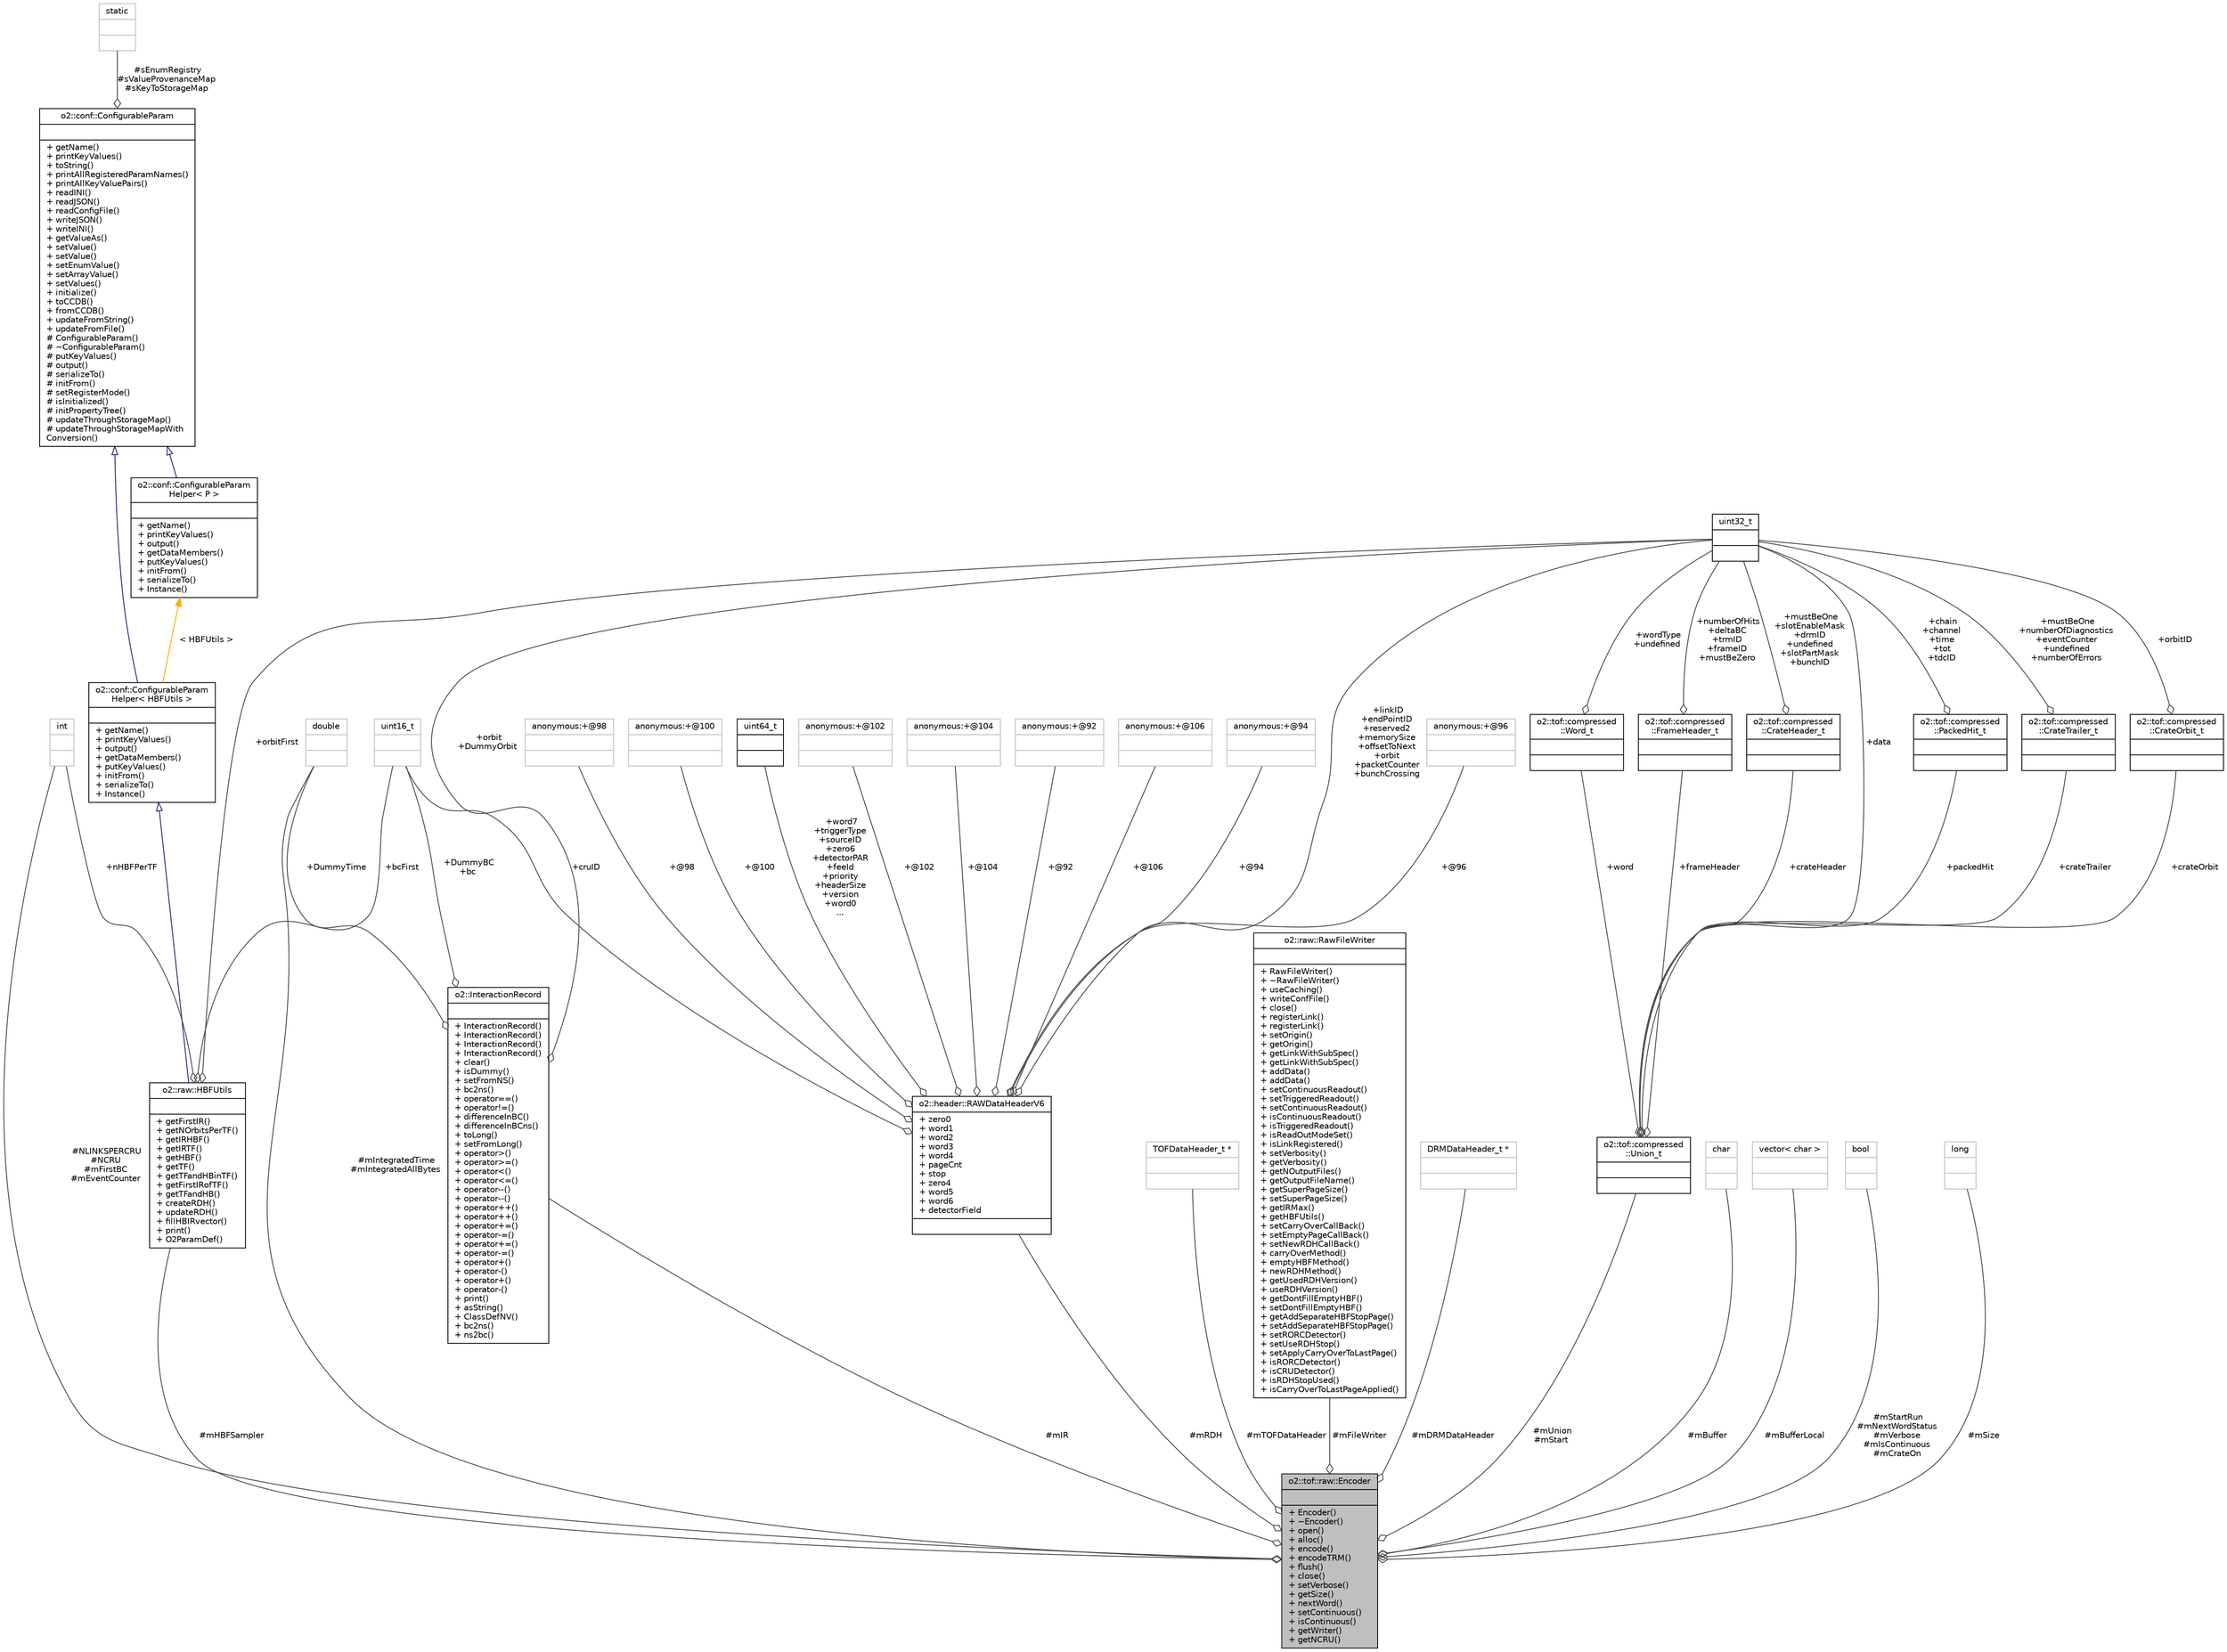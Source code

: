 digraph "o2::tof::raw::Encoder"
{
 // INTERACTIVE_SVG=YES
  bgcolor="transparent";
  edge [fontname="Helvetica",fontsize="10",labelfontname="Helvetica",labelfontsize="10"];
  node [fontname="Helvetica",fontsize="10",shape=record];
  Node1 [label="{o2::tof::raw::Encoder\n||+ Encoder()\l+ ~Encoder()\l+ open()\l+ alloc()\l+ encode()\l+ encodeTRM()\l+ flush()\l+ close()\l+ setVerbose()\l+ getSize()\l+ nextWord()\l+ setContinuous()\l+ isContinuous()\l+ getWriter()\l+ getNCRU()\l}",height=0.2,width=0.4,color="black", fillcolor="grey75", style="filled", fontcolor="black"];
  Node2 -> Node1 [color="grey25",fontsize="10",style="solid",label=" #mHBFSampler" ,arrowhead="odiamond",fontname="Helvetica"];
  Node2 [label="{o2::raw::HBFUtils\n||+ getFirstIR()\l+ getNOrbitsPerTF()\l+ getIRHBF()\l+ getIRTF()\l+ getHBF()\l+ getTF()\l+ getTFandHBinTF()\l+ getFirstIRofTF()\l+ getTFandHB()\l+ createRDH()\l+ updateRDH()\l+ fillHBIRvector()\l+ print()\l+ O2ParamDef()\l}",height=0.2,width=0.4,color="black",URL="$db/df3/structo2_1_1raw_1_1HBFUtils.html"];
  Node3 -> Node2 [dir="back",color="midnightblue",fontsize="10",style="solid",arrowtail="onormal",fontname="Helvetica"];
  Node3 [label="{o2::conf::ConfigurableParam\lHelper\< HBFUtils \>\n||+ getName()\l+ printKeyValues()\l+ output()\l+ getDataMembers()\l+ putKeyValues()\l+ initFrom()\l+ serializeTo()\l+ Instance()\l}",height=0.2,width=0.4,color="black",URL="$d7/d50/classo2_1_1conf_1_1ConfigurableParamHelper.html"];
  Node4 -> Node3 [dir="back",color="midnightblue",fontsize="10",style="solid",arrowtail="onormal",fontname="Helvetica"];
  Node4 [label="{o2::conf::ConfigurableParam\n||+ getName()\l+ printKeyValues()\l+ toString()\l+ printAllRegisteredParamNames()\l+ printAllKeyValuePairs()\l+ readINI()\l+ readJSON()\l+ readConfigFile()\l+ writeJSON()\l+ writeINI()\l+ getValueAs()\l+ setValue()\l+ setValue()\l+ setEnumValue()\l+ setArrayValue()\l+ setValues()\l+ initialize()\l+ toCCDB()\l+ fromCCDB()\l+ updateFromString()\l+ updateFromFile()\l# ConfigurableParam()\l# ~ConfigurableParam()\l# putKeyValues()\l# output()\l# serializeTo()\l# initFrom()\l# setRegisterMode()\l# isInitialized()\l# initPropertyTree()\l# updateThroughStorageMap()\l# updateThroughStorageMapWith\lConversion()\l}",height=0.2,width=0.4,color="black",URL="$d6/d14/classo2_1_1conf_1_1ConfigurableParam.html"];
  Node5 -> Node4 [color="grey25",fontsize="10",style="solid",label=" #sEnumRegistry\n#sValueProvenanceMap\n#sKeyToStorageMap" ,arrowhead="odiamond",fontname="Helvetica"];
  Node5 [label="{static\n||}",height=0.2,width=0.4,color="grey75"];
  Node6 -> Node3 [dir="back",color="orange",fontsize="10",style="solid",label=" \< HBFUtils \>" ,fontname="Helvetica"];
  Node6 [label="{o2::conf::ConfigurableParam\lHelper\< P \>\n||+ getName()\l+ printKeyValues()\l+ output()\l+ getDataMembers()\l+ putKeyValues()\l+ initFrom()\l+ serializeTo()\l+ Instance()\l}",height=0.2,width=0.4,color="black",URL="$d7/d50/classo2_1_1conf_1_1ConfigurableParamHelper.html"];
  Node4 -> Node6 [dir="back",color="midnightblue",fontsize="10",style="solid",arrowtail="onormal",fontname="Helvetica"];
  Node7 -> Node2 [color="grey25",fontsize="10",style="solid",label=" +bcFirst" ,arrowhead="odiamond",fontname="Helvetica"];
  Node7 [label="{uint16_t\n||}",height=0.2,width=0.4,color="grey75"];
  Node8 -> Node2 [color="grey25",fontsize="10",style="solid",label=" +orbitFirst" ,arrowhead="odiamond",fontname="Helvetica"];
  Node8 [label="{uint32_t\n||}",height=0.2,width=0.4,color="black",URL="$d3/d87/classuint32__t.html"];
  Node9 -> Node2 [color="grey25",fontsize="10",style="solid",label=" +nHBFPerTF" ,arrowhead="odiamond",fontname="Helvetica"];
  Node9 [label="{int\n||}",height=0.2,width=0.4,color="grey75"];
  Node10 -> Node1 [color="grey25",fontsize="10",style="solid",label=" #mRDH" ,arrowhead="odiamond",fontname="Helvetica"];
  Node10 [label="{o2::header::RAWDataHeaderV6\n|+ zero0\l+ word1\l+ word2\l+ word3\l+ word4\l+ pageCnt\l+ stop\l+ zero4\l+ word5\l+ word6\l+ detectorField\l|}",height=0.2,width=0.4,color="black",URL="$d5/d06/structo2_1_1header_1_1RAWDataHeaderV6.html"];
  Node11 -> Node10 [color="grey25",fontsize="10",style="solid",label=" +word7\n+triggerType\n+sourceID\n+zero6\n+detectorPAR\n+feeId\n+priority\n+headerSize\n+version\n+word0\n..." ,arrowhead="odiamond",fontname="Helvetica"];
  Node11 [label="{uint64_t\n||}",height=0.2,width=0.4,color="black",URL="$d6/d30/classuint64__t.html"];
  Node7 -> Node10 [color="grey25",fontsize="10",style="solid",label=" +cruID" ,arrowhead="odiamond",fontname="Helvetica"];
  Node12 -> Node10 [color="grey25",fontsize="10",style="solid",label=" +@102" ,arrowhead="odiamond",fontname="Helvetica"];
  Node12 [label="{anonymous:+@102\n||}",height=0.2,width=0.4,color="grey75"];
  Node13 -> Node10 [color="grey25",fontsize="10",style="solid",label=" +@104" ,arrowhead="odiamond",fontname="Helvetica"];
  Node13 [label="{anonymous:+@104\n||}",height=0.2,width=0.4,color="grey75"];
  Node8 -> Node10 [color="grey25",fontsize="10",style="solid",label=" +linkID\n+endPointID\n+reserved2\n+memorySize\n+offsetToNext\n+orbit\n+packetCounter\n+bunchCrossing" ,arrowhead="odiamond",fontname="Helvetica"];
  Node14 -> Node10 [color="grey25",fontsize="10",style="solid",label=" +@92" ,arrowhead="odiamond",fontname="Helvetica"];
  Node14 [label="{anonymous:+@92\n||}",height=0.2,width=0.4,color="grey75"];
  Node15 -> Node10 [color="grey25",fontsize="10",style="solid",label=" +@106" ,arrowhead="odiamond",fontname="Helvetica"];
  Node15 [label="{anonymous:+@106\n||}",height=0.2,width=0.4,color="grey75"];
  Node16 -> Node10 [color="grey25",fontsize="10",style="solid",label=" +@94" ,arrowhead="odiamond",fontname="Helvetica"];
  Node16 [label="{anonymous:+@94\n||}",height=0.2,width=0.4,color="grey75"];
  Node17 -> Node10 [color="grey25",fontsize="10",style="solid",label=" +@96" ,arrowhead="odiamond",fontname="Helvetica"];
  Node17 [label="{anonymous:+@96\n||}",height=0.2,width=0.4,color="grey75"];
  Node18 -> Node10 [color="grey25",fontsize="10",style="solid",label=" +@98" ,arrowhead="odiamond",fontname="Helvetica"];
  Node18 [label="{anonymous:+@98\n||}",height=0.2,width=0.4,color="grey75"];
  Node19 -> Node10 [color="grey25",fontsize="10",style="solid",label=" +@100" ,arrowhead="odiamond",fontname="Helvetica"];
  Node19 [label="{anonymous:+@100\n||}",height=0.2,width=0.4,color="grey75"];
  Node20 -> Node1 [color="grey25",fontsize="10",style="solid",label=" #mIR" ,arrowhead="odiamond",fontname="Helvetica"];
  Node20 [label="{o2::InteractionRecord\n||+ InteractionRecord()\l+ InteractionRecord()\l+ InteractionRecord()\l+ InteractionRecord()\l+ clear()\l+ isDummy()\l+ setFromNS()\l+ bc2ns()\l+ operator==()\l+ operator!=()\l+ differenceInBC()\l+ differenceInBCns()\l+ toLong()\l+ setFromLong()\l+ operator\>()\l+ operator\>=()\l+ operator\<()\l+ operator\<=()\l+ operator--()\l+ operator--()\l+ operator++()\l+ operator++()\l+ operator+=()\l+ operator-=()\l+ operator+=()\l+ operator-=()\l+ operator+()\l+ operator-()\l+ operator+()\l+ operator-()\l+ print()\l+ asString()\l+ ClassDefNV()\l+ bc2ns()\l+ ns2bc()\l}",height=0.2,width=0.4,color="black",URL="$d1/d21/structo2_1_1InteractionRecord.html"];
  Node21 -> Node20 [color="grey25",fontsize="10",style="solid",label=" +DummyTime" ,arrowhead="odiamond",fontname="Helvetica"];
  Node21 [label="{double\n||}",height=0.2,width=0.4,color="grey75"];
  Node7 -> Node20 [color="grey25",fontsize="10",style="solid",label=" +DummyBC\n+bc" ,arrowhead="odiamond",fontname="Helvetica"];
  Node8 -> Node20 [color="grey25",fontsize="10",style="solid",label=" +orbit\n+DummyOrbit" ,arrowhead="odiamond",fontname="Helvetica"];
  Node22 -> Node1 [color="grey25",fontsize="10",style="solid",label=" #mTOFDataHeader" ,arrowhead="odiamond",fontname="Helvetica"];
  Node22 [label="{TOFDataHeader_t *\n||}",height=0.2,width=0.4,color="grey75"];
  Node21 -> Node1 [color="grey25",fontsize="10",style="solid",label=" #mIntegratedTime\n#mIntegratedAllBytes" ,arrowhead="odiamond",fontname="Helvetica"];
  Node23 -> Node1 [color="grey25",fontsize="10",style="solid",label=" #mFileWriter" ,arrowhead="odiamond",fontname="Helvetica"];
  Node23 [label="{o2::raw::RawFileWriter\n||+ RawFileWriter()\l+ ~RawFileWriter()\l+ useCaching()\l+ writeConfFile()\l+ close()\l+ registerLink()\l+ registerLink()\l+ setOrigin()\l+ getOrigin()\l+ getLinkWithSubSpec()\l+ getLinkWithSubSpec()\l+ addData()\l+ addData()\l+ setContinuousReadout()\l+ setTriggeredReadout()\l+ setContinuousReadout()\l+ isContinuousReadout()\l+ isTriggeredReadout()\l+ isReadOutModeSet()\l+ isLinkRegistered()\l+ setVerbosity()\l+ getVerbosity()\l+ getNOutputFiles()\l+ getOutputFileName()\l+ getSuperPageSize()\l+ setSuperPageSize()\l+ getIRMax()\l+ getHBFUtils()\l+ setCarryOverCallBack()\l+ setEmptyPageCallBack()\l+ setNewRDHCallBack()\l+ carryOverMethod()\l+ emptyHBFMethod()\l+ newRDHMethod()\l+ getUsedRDHVersion()\l+ useRDHVersion()\l+ getDontFillEmptyHBF()\l+ setDontFillEmptyHBF()\l+ getAddSeparateHBFStopPage()\l+ setAddSeparateHBFStopPage()\l+ setRORCDetector()\l+ setUseRDHStop()\l+ setApplyCarryOverToLastPage()\l+ isRORCDetector()\l+ isCRUDetector()\l+ isRDHStopUsed()\l+ isCarryOverToLastPageApplied()\l}",height=0.2,width=0.4,color="black",URL="$d0/d0d/classo2_1_1raw_1_1RawFileWriter.html"];
  Node24 -> Node1 [color="grey25",fontsize="10",style="solid",label=" #mDRMDataHeader" ,arrowhead="odiamond",fontname="Helvetica"];
  Node24 [label="{DRMDataHeader_t *\n||}",height=0.2,width=0.4,color="grey75"];
  Node25 -> Node1 [color="grey25",fontsize="10",style="solid",label=" #mUnion\n#mStart" ,arrowhead="odiamond",fontname="Helvetica"];
  Node25 [label="{o2::tof::compressed\l::Union_t\n||}",height=0.2,width=0.4,color="black",URL="$df/dd7/uniono2_1_1tof_1_1compressed_1_1Union__t.html"];
  Node26 -> Node25 [color="grey25",fontsize="10",style="solid",label=" +packedHit" ,arrowhead="odiamond",fontname="Helvetica"];
  Node26 [label="{o2::tof::compressed\l::PackedHit_t\n||}",height=0.2,width=0.4,color="black",URL="$df/d87/structo2_1_1tof_1_1compressed_1_1PackedHit__t.html"];
  Node8 -> Node26 [color="grey25",fontsize="10",style="solid",label=" +chain\n+channel\n+time\n+tot\n+tdcID" ,arrowhead="odiamond",fontname="Helvetica"];
  Node27 -> Node25 [color="grey25",fontsize="10",style="solid",label=" +crateTrailer" ,arrowhead="odiamond",fontname="Helvetica"];
  Node27 [label="{o2::tof::compressed\l::CrateTrailer_t\n||}",height=0.2,width=0.4,color="black",URL="$dc/d31/structo2_1_1tof_1_1compressed_1_1CrateTrailer__t.html"];
  Node8 -> Node27 [color="grey25",fontsize="10",style="solid",label=" +mustBeOne\n+numberOfDiagnostics\n+eventCounter\n+undefined\n+numberOfErrors" ,arrowhead="odiamond",fontname="Helvetica"];
  Node28 -> Node25 [color="grey25",fontsize="10",style="solid",label=" +crateOrbit" ,arrowhead="odiamond",fontname="Helvetica"];
  Node28 [label="{o2::tof::compressed\l::CrateOrbit_t\n||}",height=0.2,width=0.4,color="black",URL="$d0/df7/structo2_1_1tof_1_1compressed_1_1CrateOrbit__t.html"];
  Node8 -> Node28 [color="grey25",fontsize="10",style="solid",label=" +orbitID" ,arrowhead="odiamond",fontname="Helvetica"];
  Node29 -> Node25 [color="grey25",fontsize="10",style="solid",label=" +word" ,arrowhead="odiamond",fontname="Helvetica"];
  Node29 [label="{o2::tof::compressed\l::Word_t\n||}",height=0.2,width=0.4,color="black",URL="$d5/d0d/structo2_1_1tof_1_1compressed_1_1Word__t.html"];
  Node8 -> Node29 [color="grey25",fontsize="10",style="solid",label=" +wordType\n+undefined" ,arrowhead="odiamond",fontname="Helvetica"];
  Node8 -> Node25 [color="grey25",fontsize="10",style="solid",label=" +data" ,arrowhead="odiamond",fontname="Helvetica"];
  Node30 -> Node25 [color="grey25",fontsize="10",style="solid",label=" +frameHeader" ,arrowhead="odiamond",fontname="Helvetica"];
  Node30 [label="{o2::tof::compressed\l::FrameHeader_t\n||}",height=0.2,width=0.4,color="black",URL="$df/d7e/structo2_1_1tof_1_1compressed_1_1FrameHeader__t.html"];
  Node8 -> Node30 [color="grey25",fontsize="10",style="solid",label=" +numberOfHits\n+deltaBC\n+trmID\n+frameID\n+mustBeZero" ,arrowhead="odiamond",fontname="Helvetica"];
  Node31 -> Node25 [color="grey25",fontsize="10",style="solid",label=" +crateHeader" ,arrowhead="odiamond",fontname="Helvetica"];
  Node31 [label="{o2::tof::compressed\l::CrateHeader_t\n||}",height=0.2,width=0.4,color="black",URL="$d5/da4/structo2_1_1tof_1_1compressed_1_1CrateHeader__t.html"];
  Node8 -> Node31 [color="grey25",fontsize="10",style="solid",label=" +mustBeOne\n+slotEnableMask\n+drmID\n+undefined\n+slotPartMask\n+bunchID" ,arrowhead="odiamond",fontname="Helvetica"];
  Node32 -> Node1 [color="grey25",fontsize="10",style="solid",label=" #mBuffer" ,arrowhead="odiamond",fontname="Helvetica"];
  Node32 [label="{char\n||}",height=0.2,width=0.4,color="grey75"];
  Node33 -> Node1 [color="grey25",fontsize="10",style="solid",label=" #mBufferLocal" ,arrowhead="odiamond",fontname="Helvetica"];
  Node33 [label="{vector\< char \>\n||}",height=0.2,width=0.4,color="grey75"];
  Node9 -> Node1 [color="grey25",fontsize="10",style="solid",label=" #NLINKSPERCRU\n#NCRU\n#mFirstBC\n#mEventCounter" ,arrowhead="odiamond",fontname="Helvetica"];
  Node34 -> Node1 [color="grey25",fontsize="10",style="solid",label=" #mStartRun\n#mNextWordStatus\n#mVerbose\n#mIsContinuous\n#mCrateOn" ,arrowhead="odiamond",fontname="Helvetica"];
  Node34 [label="{bool\n||}",height=0.2,width=0.4,color="grey75"];
  Node35 -> Node1 [color="grey25",fontsize="10",style="solid",label=" #mSize" ,arrowhead="odiamond",fontname="Helvetica"];
  Node35 [label="{long\n||}",height=0.2,width=0.4,color="grey75"];
}
